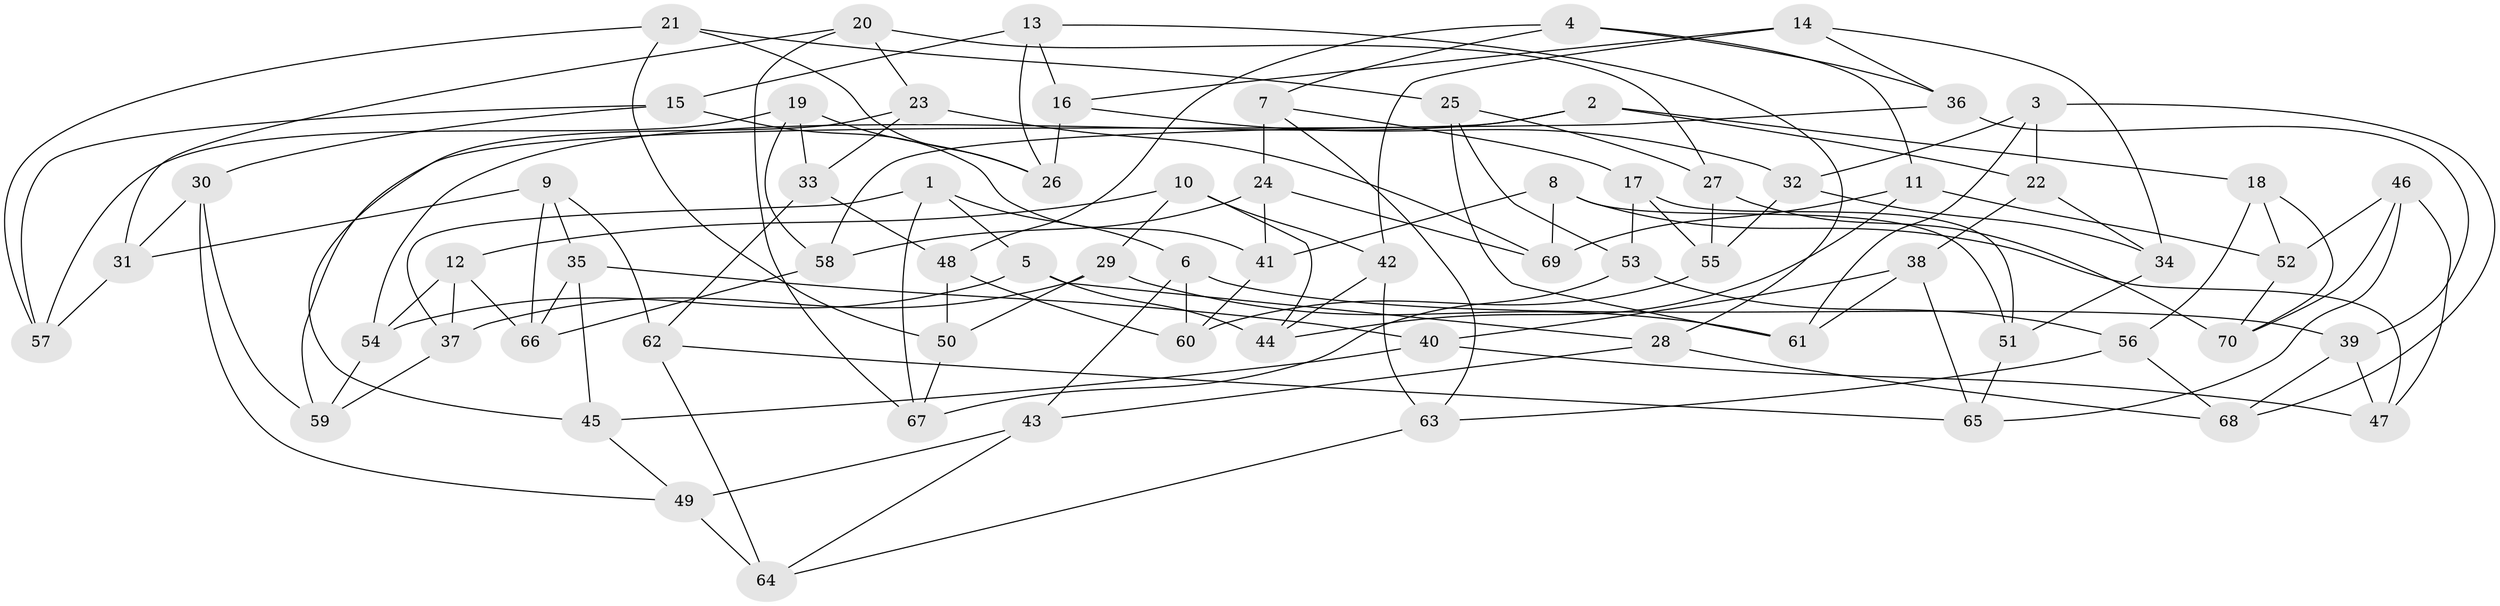 // Generated by graph-tools (version 1.1) at 2025/50/03/09/25 03:50:54]
// undirected, 70 vertices, 140 edges
graph export_dot {
graph [start="1"]
  node [color=gray90,style=filled];
  1;
  2;
  3;
  4;
  5;
  6;
  7;
  8;
  9;
  10;
  11;
  12;
  13;
  14;
  15;
  16;
  17;
  18;
  19;
  20;
  21;
  22;
  23;
  24;
  25;
  26;
  27;
  28;
  29;
  30;
  31;
  32;
  33;
  34;
  35;
  36;
  37;
  38;
  39;
  40;
  41;
  42;
  43;
  44;
  45;
  46;
  47;
  48;
  49;
  50;
  51;
  52;
  53;
  54;
  55;
  56;
  57;
  58;
  59;
  60;
  61;
  62;
  63;
  64;
  65;
  66;
  67;
  68;
  69;
  70;
  1 -- 67;
  1 -- 37;
  1 -- 5;
  1 -- 6;
  2 -- 59;
  2 -- 22;
  2 -- 54;
  2 -- 18;
  3 -- 61;
  3 -- 68;
  3 -- 32;
  3 -- 22;
  4 -- 36;
  4 -- 11;
  4 -- 48;
  4 -- 7;
  5 -- 28;
  5 -- 44;
  5 -- 54;
  6 -- 43;
  6 -- 39;
  6 -- 60;
  7 -- 63;
  7 -- 17;
  7 -- 24;
  8 -- 41;
  8 -- 69;
  8 -- 51;
  8 -- 47;
  9 -- 31;
  9 -- 62;
  9 -- 66;
  9 -- 35;
  10 -- 29;
  10 -- 44;
  10 -- 12;
  10 -- 42;
  11 -- 44;
  11 -- 52;
  11 -- 69;
  12 -- 54;
  12 -- 66;
  12 -- 37;
  13 -- 26;
  13 -- 15;
  13 -- 28;
  13 -- 16;
  14 -- 42;
  14 -- 34;
  14 -- 16;
  14 -- 36;
  15 -- 30;
  15 -- 41;
  15 -- 57;
  16 -- 32;
  16 -- 26;
  17 -- 55;
  17 -- 51;
  17 -- 53;
  18 -- 52;
  18 -- 70;
  18 -- 56;
  19 -- 26;
  19 -- 58;
  19 -- 33;
  19 -- 57;
  20 -- 27;
  20 -- 67;
  20 -- 23;
  20 -- 31;
  21 -- 50;
  21 -- 57;
  21 -- 26;
  21 -- 25;
  22 -- 34;
  22 -- 38;
  23 -- 69;
  23 -- 45;
  23 -- 33;
  24 -- 69;
  24 -- 58;
  24 -- 41;
  25 -- 53;
  25 -- 27;
  25 -- 61;
  27 -- 70;
  27 -- 55;
  28 -- 68;
  28 -- 43;
  29 -- 37;
  29 -- 50;
  29 -- 61;
  30 -- 49;
  30 -- 31;
  30 -- 59;
  31 -- 57;
  32 -- 34;
  32 -- 55;
  33 -- 62;
  33 -- 48;
  34 -- 51;
  35 -- 40;
  35 -- 66;
  35 -- 45;
  36 -- 58;
  36 -- 39;
  37 -- 59;
  38 -- 61;
  38 -- 40;
  38 -- 65;
  39 -- 68;
  39 -- 47;
  40 -- 47;
  40 -- 45;
  41 -- 60;
  42 -- 63;
  42 -- 44;
  43 -- 49;
  43 -- 64;
  45 -- 49;
  46 -- 65;
  46 -- 70;
  46 -- 52;
  46 -- 47;
  48 -- 50;
  48 -- 60;
  49 -- 64;
  50 -- 67;
  51 -- 65;
  52 -- 70;
  53 -- 56;
  53 -- 67;
  54 -- 59;
  55 -- 60;
  56 -- 63;
  56 -- 68;
  58 -- 66;
  62 -- 65;
  62 -- 64;
  63 -- 64;
}
